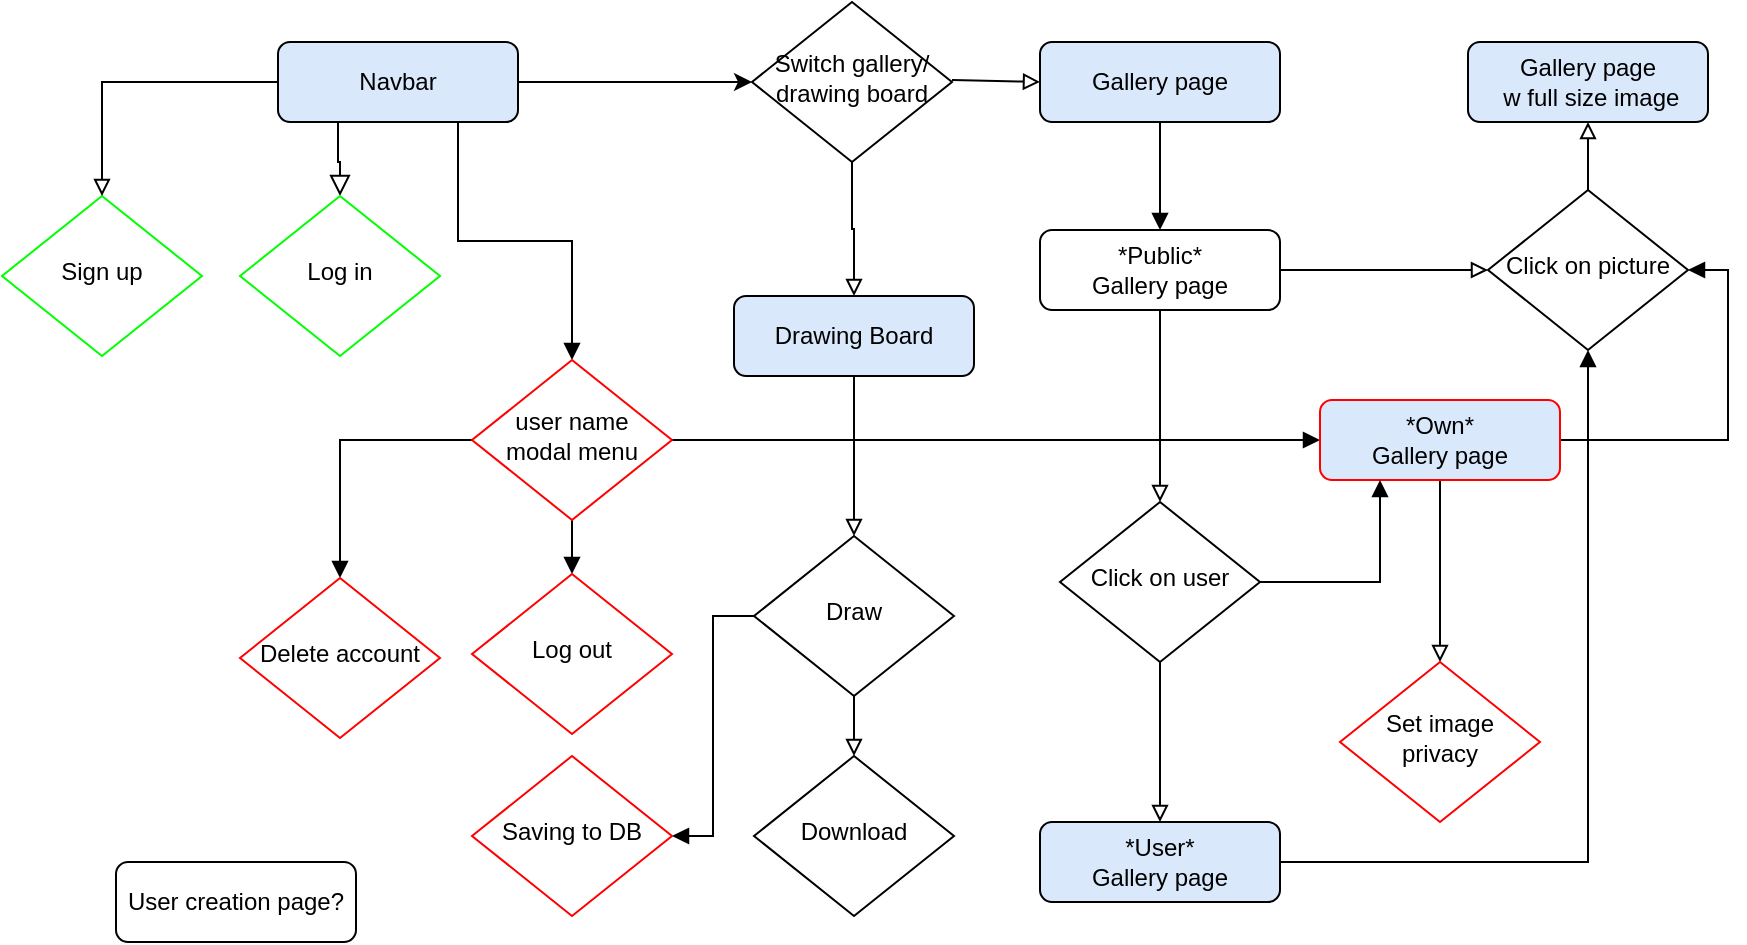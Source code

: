 <mxfile version="17.1.3" type="github">
  <diagram id="C5RBs43oDa-KdzZeNtuy" name="Page-1">
    <mxGraphModel dx="1021" dy="1683" grid="1" gridSize="10" guides="1" tooltips="1" connect="1" arrows="1" fold="1" page="1" pageScale="1" pageWidth="827" pageHeight="1169" math="0" shadow="0">
      <root>
        <mxCell id="WIyWlLk6GJQsqaUBKTNV-0" />
        <mxCell id="WIyWlLk6GJQsqaUBKTNV-1" parent="WIyWlLk6GJQsqaUBKTNV-0" />
        <mxCell id="WIyWlLk6GJQsqaUBKTNV-2" value="" style="rounded=0;html=1;jettySize=auto;orthogonalLoop=1;fontSize=11;endArrow=block;endFill=0;endSize=8;strokeWidth=1;shadow=0;labelBackgroundColor=none;edgeStyle=orthogonalEdgeStyle;exitX=0.25;exitY=1;exitDx=0;exitDy=0;" parent="WIyWlLk6GJQsqaUBKTNV-1" source="BBG6zxxmUqPpm9BTkGRF-10" target="WIyWlLk6GJQsqaUBKTNV-6" edge="1">
          <mxGeometry relative="1" as="geometry" />
        </mxCell>
        <mxCell id="BBG6zxxmUqPpm9BTkGRF-6" value="" style="edgeStyle=orthogonalEdgeStyle;rounded=0;orthogonalLoop=1;jettySize=auto;html=1;entryX=0;entryY=0.5;entryDx=0;entryDy=0;exitX=1;exitY=0.5;exitDx=0;exitDy=0;" edge="1" parent="WIyWlLk6GJQsqaUBKTNV-1" source="BBG6zxxmUqPpm9BTkGRF-10" target="BBG6zxxmUqPpm9BTkGRF-0">
          <mxGeometry relative="1" as="geometry">
            <mxPoint x="333" y="60" as="sourcePoint" />
            <mxPoint x="283" y="90" as="targetPoint" />
          </mxGeometry>
        </mxCell>
        <mxCell id="BBG6zxxmUqPpm9BTkGRF-17" style="edgeStyle=orthogonalEdgeStyle;rounded=0;orthogonalLoop=1;jettySize=auto;html=1;exitX=0.5;exitY=1;exitDx=0;exitDy=0;entryX=0.5;entryY=0;entryDx=0;entryDy=0;endArrow=block;endFill=0;" edge="1" parent="WIyWlLk6GJQsqaUBKTNV-1" source="WIyWlLk6GJQsqaUBKTNV-3" target="BBG6zxxmUqPpm9BTkGRF-15">
          <mxGeometry relative="1" as="geometry" />
        </mxCell>
        <mxCell id="WIyWlLk6GJQsqaUBKTNV-3" value="&lt;div&gt;Drawing Board&lt;/div&gt;" style="rounded=1;whiteSpace=wrap;html=1;fontSize=12;glass=0;strokeWidth=1;shadow=0;fillColor=#dae8fc;strokeColor=#000000;" parent="WIyWlLk6GJQsqaUBKTNV-1" vertex="1">
          <mxGeometry x="369" y="137" width="120" height="40" as="geometry" />
        </mxCell>
        <mxCell id="WIyWlLk6GJQsqaUBKTNV-6" value="Log in" style="rhombus;whiteSpace=wrap;html=1;shadow=0;fontFamily=Helvetica;fontSize=12;align=center;strokeWidth=1;spacing=6;spacingTop=-4;strokeColor=#00FF00;" parent="WIyWlLk6GJQsqaUBKTNV-1" vertex="1">
          <mxGeometry x="122" y="87" width="100" height="80" as="geometry" />
        </mxCell>
        <mxCell id="BBG6zxxmUqPpm9BTkGRF-24" style="edgeStyle=orthogonalEdgeStyle;rounded=0;orthogonalLoop=1;jettySize=auto;html=1;exitX=0.5;exitY=1;exitDx=0;exitDy=0;entryX=0.5;entryY=0;entryDx=0;entryDy=0;endArrow=block;endFill=0;" edge="1" parent="WIyWlLk6GJQsqaUBKTNV-1" source="BBG6zxxmUqPpm9BTkGRF-0" target="WIyWlLk6GJQsqaUBKTNV-3">
          <mxGeometry relative="1" as="geometry" />
        </mxCell>
        <mxCell id="BBG6zxxmUqPpm9BTkGRF-25" style="edgeStyle=orthogonalEdgeStyle;rounded=0;orthogonalLoop=1;jettySize=auto;html=1;exitX=1;exitY=0.5;exitDx=0;exitDy=0;entryX=0;entryY=0.5;entryDx=0;entryDy=0;endArrow=block;endFill=0;" edge="1" parent="WIyWlLk6GJQsqaUBKTNV-1" target="BBG6zxxmUqPpm9BTkGRF-19">
          <mxGeometry relative="1" as="geometry">
            <mxPoint x="478" y="29" as="sourcePoint" />
            <mxPoint x="612" y="29" as="targetPoint" />
          </mxGeometry>
        </mxCell>
        <mxCell id="BBG6zxxmUqPpm9BTkGRF-0" value="&lt;div&gt;Switch gallery/&lt;/div&gt;&lt;div&gt;drawing board&lt;/div&gt;" style="rhombus;whiteSpace=wrap;html=1;shadow=0;fontFamily=Helvetica;fontSize=12;align=center;strokeWidth=1;spacing=6;spacingTop=-4;" vertex="1" parent="WIyWlLk6GJQsqaUBKTNV-1">
          <mxGeometry x="378" y="-10" width="100" height="80" as="geometry" />
        </mxCell>
        <mxCell id="BBG6zxxmUqPpm9BTkGRF-3" value="Sign up" style="rhombus;whiteSpace=wrap;html=1;shadow=0;fontFamily=Helvetica;fontSize=12;align=center;strokeWidth=1;spacing=6;spacingTop=-4;strokeColor=#00FF00;" vertex="1" parent="WIyWlLk6GJQsqaUBKTNV-1">
          <mxGeometry x="3" y="87" width="100" height="80" as="geometry" />
        </mxCell>
        <mxCell id="BBG6zxxmUqPpm9BTkGRF-4" value="&lt;div&gt;User creation page?&lt;/div&gt;" style="rounded=1;whiteSpace=wrap;html=1;fontSize=12;glass=0;strokeWidth=1;shadow=0;" vertex="1" parent="WIyWlLk6GJQsqaUBKTNV-1">
          <mxGeometry x="60" y="420" width="120" height="40" as="geometry" />
        </mxCell>
        <mxCell id="BBG6zxxmUqPpm9BTkGRF-8" value="" style="edgeStyle=orthogonalEdgeStyle;rounded=0;orthogonalLoop=1;jettySize=auto;html=1;entryX=0.5;entryY=0;entryDx=0;entryDy=0;exitX=0;exitY=0.5;exitDx=0;exitDy=0;endArrow=block;endFill=0;" edge="1" parent="WIyWlLk6GJQsqaUBKTNV-1" source="BBG6zxxmUqPpm9BTkGRF-10" target="BBG6zxxmUqPpm9BTkGRF-3">
          <mxGeometry relative="1" as="geometry">
            <mxPoint x="233" y="80" as="sourcePoint" />
            <mxPoint x="163" y="150" as="targetPoint" />
          </mxGeometry>
        </mxCell>
        <mxCell id="BBG6zxxmUqPpm9BTkGRF-44" style="edgeStyle=orthogonalEdgeStyle;rounded=0;orthogonalLoop=1;jettySize=auto;html=1;exitX=0.5;exitY=1;exitDx=0;exitDy=0;entryX=0.5;entryY=0;entryDx=0;entryDy=0;endArrow=block;endFill=0;" edge="1" parent="WIyWlLk6GJQsqaUBKTNV-1" source="BBG6zxxmUqPpm9BTkGRF-9" target="BBG6zxxmUqPpm9BTkGRF-43">
          <mxGeometry relative="1" as="geometry" />
        </mxCell>
        <mxCell id="BBG6zxxmUqPpm9BTkGRF-52" style="edgeStyle=orthogonalEdgeStyle;rounded=0;orthogonalLoop=1;jettySize=auto;html=1;exitX=1;exitY=0.5;exitDx=0;exitDy=0;entryX=0;entryY=0.5;entryDx=0;entryDy=0;endArrow=block;endFill=0;" edge="1" parent="WIyWlLk6GJQsqaUBKTNV-1" source="BBG6zxxmUqPpm9BTkGRF-9" target="BBG6zxxmUqPpm9BTkGRF-47">
          <mxGeometry relative="1" as="geometry" />
        </mxCell>
        <mxCell id="BBG6zxxmUqPpm9BTkGRF-9" value="*Public*&lt;br&gt;&lt;div&gt;Gallery page&lt;/div&gt;" style="rounded=1;whiteSpace=wrap;html=1;fontSize=12;glass=0;strokeWidth=1;shadow=0;" vertex="1" parent="WIyWlLk6GJQsqaUBKTNV-1">
          <mxGeometry x="522" y="104" width="120" height="40" as="geometry" />
        </mxCell>
        <mxCell id="BBG6zxxmUqPpm9BTkGRF-28" style="edgeStyle=orthogonalEdgeStyle;rounded=0;orthogonalLoop=1;jettySize=auto;html=1;exitX=1;exitY=0.5;exitDx=0;exitDy=0;entryX=0;entryY=0.5;entryDx=0;entryDy=0;endArrow=block;endFill=1;" edge="1" parent="WIyWlLk6GJQsqaUBKTNV-1" source="BBG6zxxmUqPpm9BTkGRF-29" target="BBG6zxxmUqPpm9BTkGRF-12">
          <mxGeometry relative="1" as="geometry" />
        </mxCell>
        <mxCell id="BBG6zxxmUqPpm9BTkGRF-30" style="edgeStyle=orthogonalEdgeStyle;rounded=0;orthogonalLoop=1;jettySize=auto;html=1;exitX=0.75;exitY=1;exitDx=0;exitDy=0;endArrow=block;endFill=1;" edge="1" parent="WIyWlLk6GJQsqaUBKTNV-1" source="BBG6zxxmUqPpm9BTkGRF-10" target="BBG6zxxmUqPpm9BTkGRF-29">
          <mxGeometry relative="1" as="geometry" />
        </mxCell>
        <mxCell id="BBG6zxxmUqPpm9BTkGRF-10" value="&lt;div&gt;Navbar&lt;/div&gt;" style="rounded=1;whiteSpace=wrap;html=1;fontSize=12;glass=0;strokeWidth=1;shadow=0;fillColor=#dae8fc;strokeColor=#000000;" vertex="1" parent="WIyWlLk6GJQsqaUBKTNV-1">
          <mxGeometry x="141" y="10" width="120" height="40" as="geometry" />
        </mxCell>
        <mxCell id="BBG6zxxmUqPpm9BTkGRF-58" style="edgeStyle=orthogonalEdgeStyle;rounded=0;orthogonalLoop=1;jettySize=auto;html=1;exitX=1;exitY=0.5;exitDx=0;exitDy=0;entryX=0.5;entryY=1;entryDx=0;entryDy=0;endArrow=block;endFill=1;" edge="1" parent="WIyWlLk6GJQsqaUBKTNV-1" source="BBG6zxxmUqPpm9BTkGRF-11" target="BBG6zxxmUqPpm9BTkGRF-47">
          <mxGeometry relative="1" as="geometry" />
        </mxCell>
        <mxCell id="BBG6zxxmUqPpm9BTkGRF-11" value="&lt;div&gt;*User*&lt;/div&gt;&lt;div&gt;Gallery page&lt;/div&gt;" style="rounded=1;whiteSpace=wrap;html=1;fontSize=12;glass=0;strokeWidth=1;shadow=0;fillColor=#dae8fc;strokeColor=#000000;" vertex="1" parent="WIyWlLk6GJQsqaUBKTNV-1">
          <mxGeometry x="522" y="400" width="120" height="40" as="geometry" />
        </mxCell>
        <mxCell id="BBG6zxxmUqPpm9BTkGRF-55" style="edgeStyle=orthogonalEdgeStyle;rounded=0;orthogonalLoop=1;jettySize=auto;html=1;exitX=0.5;exitY=1;exitDx=0;exitDy=0;entryX=0.5;entryY=0;entryDx=0;entryDy=0;endArrow=block;endFill=0;" edge="1" parent="WIyWlLk6GJQsqaUBKTNV-1" source="BBG6zxxmUqPpm9BTkGRF-12" target="BBG6zxxmUqPpm9BTkGRF-40">
          <mxGeometry relative="1" as="geometry" />
        </mxCell>
        <mxCell id="BBG6zxxmUqPpm9BTkGRF-60" style="edgeStyle=orthogonalEdgeStyle;rounded=0;orthogonalLoop=1;jettySize=auto;html=1;exitX=1;exitY=0.5;exitDx=0;exitDy=0;entryX=1;entryY=0.5;entryDx=0;entryDy=0;endArrow=block;endFill=1;" edge="1" parent="WIyWlLk6GJQsqaUBKTNV-1" source="BBG6zxxmUqPpm9BTkGRF-12" target="BBG6zxxmUqPpm9BTkGRF-47">
          <mxGeometry relative="1" as="geometry" />
        </mxCell>
        <mxCell id="BBG6zxxmUqPpm9BTkGRF-12" value="&lt;div&gt;*Own* &lt;br&gt;&lt;/div&gt;&lt;div&gt;Gallery page&lt;/div&gt;" style="rounded=1;whiteSpace=wrap;html=1;fontSize=12;glass=0;strokeWidth=1;shadow=0;fillColor=#dae8fc;strokeColor=#FF0000;" vertex="1" parent="WIyWlLk6GJQsqaUBKTNV-1">
          <mxGeometry x="662" y="189" width="120" height="40" as="geometry" />
        </mxCell>
        <mxCell id="BBG6zxxmUqPpm9BTkGRF-18" style="edgeStyle=orthogonalEdgeStyle;rounded=0;orthogonalLoop=1;jettySize=auto;html=1;exitX=0.5;exitY=1;exitDx=0;exitDy=0;entryX=0.5;entryY=0;entryDx=0;entryDy=0;endArrow=block;endFill=0;" edge="1" parent="WIyWlLk6GJQsqaUBKTNV-1" source="BBG6zxxmUqPpm9BTkGRF-15" target="BBG6zxxmUqPpm9BTkGRF-16">
          <mxGeometry relative="1" as="geometry" />
        </mxCell>
        <mxCell id="BBG6zxxmUqPpm9BTkGRF-39" style="edgeStyle=orthogonalEdgeStyle;rounded=0;orthogonalLoop=1;jettySize=auto;html=1;exitX=0;exitY=0.5;exitDx=0;exitDy=0;entryX=1;entryY=0.5;entryDx=0;entryDy=0;endArrow=block;endFill=1;" edge="1" parent="WIyWlLk6GJQsqaUBKTNV-1" source="BBG6zxxmUqPpm9BTkGRF-15" target="BBG6zxxmUqPpm9BTkGRF-27">
          <mxGeometry relative="1" as="geometry" />
        </mxCell>
        <mxCell id="BBG6zxxmUqPpm9BTkGRF-15" value="&lt;div&gt;Draw&lt;/div&gt;" style="rhombus;whiteSpace=wrap;html=1;shadow=0;fontFamily=Helvetica;fontSize=12;align=center;strokeWidth=1;spacing=6;spacingTop=-4;" vertex="1" parent="WIyWlLk6GJQsqaUBKTNV-1">
          <mxGeometry x="379" y="257" width="100" height="80" as="geometry" />
        </mxCell>
        <mxCell id="BBG6zxxmUqPpm9BTkGRF-16" value="&lt;div&gt;Download&lt;/div&gt;" style="rhombus;whiteSpace=wrap;html=1;shadow=0;fontFamily=Helvetica;fontSize=12;align=center;strokeWidth=1;spacing=6;spacingTop=-4;" vertex="1" parent="WIyWlLk6GJQsqaUBKTNV-1">
          <mxGeometry x="379" y="367" width="100" height="80" as="geometry" />
        </mxCell>
        <mxCell id="BBG6zxxmUqPpm9BTkGRF-42" style="edgeStyle=orthogonalEdgeStyle;rounded=0;orthogonalLoop=1;jettySize=auto;html=1;exitX=0.5;exitY=1;exitDx=0;exitDy=0;entryX=0.5;entryY=0;entryDx=0;entryDy=0;endArrow=block;endFill=1;" edge="1" parent="WIyWlLk6GJQsqaUBKTNV-1" source="BBG6zxxmUqPpm9BTkGRF-19" target="BBG6zxxmUqPpm9BTkGRF-9">
          <mxGeometry relative="1" as="geometry" />
        </mxCell>
        <mxCell id="BBG6zxxmUqPpm9BTkGRF-19" value="&lt;div&gt;Gallery page&lt;/div&gt;" style="rounded=1;whiteSpace=wrap;html=1;fontSize=12;glass=0;strokeWidth=1;shadow=0;fillColor=#dae8fc;strokeColor=#000000;" vertex="1" parent="WIyWlLk6GJQsqaUBKTNV-1">
          <mxGeometry x="522" y="10" width="120" height="40" as="geometry" />
        </mxCell>
        <mxCell id="BBG6zxxmUqPpm9BTkGRF-27" value="&lt;div&gt;Saving to DB&lt;br&gt;&lt;/div&gt;" style="rhombus;whiteSpace=wrap;html=1;shadow=0;fontFamily=Helvetica;fontSize=12;align=center;strokeWidth=1;spacing=6;spacingTop=-4;strokeColor=#FF0000;" vertex="1" parent="WIyWlLk6GJQsqaUBKTNV-1">
          <mxGeometry x="238" y="367" width="100" height="80" as="geometry" />
        </mxCell>
        <mxCell id="BBG6zxxmUqPpm9BTkGRF-32" style="edgeStyle=orthogonalEdgeStyle;rounded=0;orthogonalLoop=1;jettySize=auto;html=1;exitX=0.5;exitY=1;exitDx=0;exitDy=0;entryX=0.5;entryY=0;entryDx=0;entryDy=0;endArrow=block;endFill=1;" edge="1" parent="WIyWlLk6GJQsqaUBKTNV-1" source="BBG6zxxmUqPpm9BTkGRF-29" target="BBG6zxxmUqPpm9BTkGRF-31">
          <mxGeometry relative="1" as="geometry" />
        </mxCell>
        <mxCell id="BBG6zxxmUqPpm9BTkGRF-38" style="edgeStyle=orthogonalEdgeStyle;rounded=0;orthogonalLoop=1;jettySize=auto;html=1;exitX=0;exitY=0.5;exitDx=0;exitDy=0;entryX=0.5;entryY=0;entryDx=0;entryDy=0;endArrow=block;endFill=1;" edge="1" parent="WIyWlLk6GJQsqaUBKTNV-1" source="BBG6zxxmUqPpm9BTkGRF-29" target="BBG6zxxmUqPpm9BTkGRF-37">
          <mxGeometry relative="1" as="geometry" />
        </mxCell>
        <mxCell id="BBG6zxxmUqPpm9BTkGRF-29" value="user name modal menu" style="rhombus;whiteSpace=wrap;html=1;shadow=0;fontFamily=Helvetica;fontSize=12;align=center;strokeWidth=1;spacing=6;spacingTop=-4;strokeColor=#FF0000;" vertex="1" parent="WIyWlLk6GJQsqaUBKTNV-1">
          <mxGeometry x="238" y="169" width="100" height="80" as="geometry" />
        </mxCell>
        <mxCell id="BBG6zxxmUqPpm9BTkGRF-31" value="&lt;div&gt;Log out&lt;/div&gt;" style="rhombus;whiteSpace=wrap;html=1;shadow=0;fontFamily=Helvetica;fontSize=12;align=center;strokeWidth=1;spacing=6;spacingTop=-4;strokeColor=#FF0000;" vertex="1" parent="WIyWlLk6GJQsqaUBKTNV-1">
          <mxGeometry x="238" y="276" width="100" height="80" as="geometry" />
        </mxCell>
        <mxCell id="BBG6zxxmUqPpm9BTkGRF-37" value="Delete account" style="rhombus;whiteSpace=wrap;html=1;shadow=0;fontFamily=Helvetica;fontSize=12;align=center;strokeWidth=1;spacing=6;spacingTop=-4;strokeColor=#FF0000;" vertex="1" parent="WIyWlLk6GJQsqaUBKTNV-1">
          <mxGeometry x="122" y="278" width="100" height="80" as="geometry" />
        </mxCell>
        <mxCell id="BBG6zxxmUqPpm9BTkGRF-40" value="&lt;div&gt;Set image privacy&lt;/div&gt;" style="rhombus;whiteSpace=wrap;html=1;shadow=0;fontFamily=Helvetica;fontSize=12;align=center;strokeWidth=1;spacing=6;spacingTop=-4;strokeColor=#FF0000;" vertex="1" parent="WIyWlLk6GJQsqaUBKTNV-1">
          <mxGeometry x="672" y="320" width="100" height="80" as="geometry" />
        </mxCell>
        <mxCell id="BBG6zxxmUqPpm9BTkGRF-45" style="edgeStyle=orthogonalEdgeStyle;rounded=0;orthogonalLoop=1;jettySize=auto;html=1;exitX=0.5;exitY=1;exitDx=0;exitDy=0;entryX=0.5;entryY=0;entryDx=0;entryDy=0;endArrow=block;endFill=0;" edge="1" parent="WIyWlLk6GJQsqaUBKTNV-1" source="BBG6zxxmUqPpm9BTkGRF-43" target="BBG6zxxmUqPpm9BTkGRF-11">
          <mxGeometry relative="1" as="geometry" />
        </mxCell>
        <mxCell id="BBG6zxxmUqPpm9BTkGRF-56" style="edgeStyle=orthogonalEdgeStyle;rounded=0;orthogonalLoop=1;jettySize=auto;html=1;exitX=1;exitY=0.5;exitDx=0;exitDy=0;entryX=0.25;entryY=1;entryDx=0;entryDy=0;endArrow=block;endFill=1;" edge="1" parent="WIyWlLk6GJQsqaUBKTNV-1" source="BBG6zxxmUqPpm9BTkGRF-43" target="BBG6zxxmUqPpm9BTkGRF-12">
          <mxGeometry relative="1" as="geometry" />
        </mxCell>
        <mxCell id="BBG6zxxmUqPpm9BTkGRF-43" value="Click on user" style="rhombus;whiteSpace=wrap;html=1;shadow=0;fontFamily=Helvetica;fontSize=12;align=center;strokeWidth=1;spacing=6;spacingTop=-4;" vertex="1" parent="WIyWlLk6GJQsqaUBKTNV-1">
          <mxGeometry x="532" y="240" width="100" height="80" as="geometry" />
        </mxCell>
        <mxCell id="BBG6zxxmUqPpm9BTkGRF-54" style="edgeStyle=orthogonalEdgeStyle;rounded=0;orthogonalLoop=1;jettySize=auto;html=1;exitX=0.5;exitY=0;exitDx=0;exitDy=0;entryX=0.5;entryY=1;entryDx=0;entryDy=0;endArrow=block;endFill=0;" edge="1" parent="WIyWlLk6GJQsqaUBKTNV-1" source="BBG6zxxmUqPpm9BTkGRF-47" target="BBG6zxxmUqPpm9BTkGRF-53">
          <mxGeometry relative="1" as="geometry" />
        </mxCell>
        <mxCell id="BBG6zxxmUqPpm9BTkGRF-47" value="Click on picture" style="rhombus;whiteSpace=wrap;html=1;shadow=0;fontFamily=Helvetica;fontSize=12;align=center;strokeWidth=1;spacing=6;spacingTop=-4;" vertex="1" parent="WIyWlLk6GJQsqaUBKTNV-1">
          <mxGeometry x="746" y="84" width="100" height="80" as="geometry" />
        </mxCell>
        <mxCell id="BBG6zxxmUqPpm9BTkGRF-53" value="&lt;div&gt;Gallery page&lt;/div&gt;&amp;nbsp;w full size image" style="rounded=1;whiteSpace=wrap;html=1;fontSize=12;glass=0;strokeWidth=1;shadow=0;fillColor=#dae8fc;strokeColor=#000000;" vertex="1" parent="WIyWlLk6GJQsqaUBKTNV-1">
          <mxGeometry x="736" y="10" width="120" height="40" as="geometry" />
        </mxCell>
      </root>
    </mxGraphModel>
  </diagram>
</mxfile>
